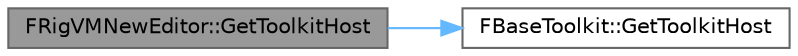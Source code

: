 digraph "FRigVMNewEditor::GetToolkitHost"
{
 // INTERACTIVE_SVG=YES
 // LATEX_PDF_SIZE
  bgcolor="transparent";
  edge [fontname=Helvetica,fontsize=10,labelfontname=Helvetica,labelfontsize=10];
  node [fontname=Helvetica,fontsize=10,shape=box,height=0.2,width=0.4];
  rankdir="LR";
  Node1 [id="Node000001",label="FRigVMNewEditor::GetToolkitHost",height=0.2,width=0.4,color="gray40", fillcolor="grey60", style="filled", fontcolor="black",tooltip=" "];
  Node1 -> Node2 [id="edge1_Node000001_Node000002",color="steelblue1",style="solid",tooltip=" "];
  Node2 [id="Node000002",label="FBaseToolkit::GetToolkitHost",height=0.2,width=0.4,color="grey40", fillcolor="white", style="filled",URL="$da/d37/classFBaseToolkit.html#ae79eb563ff945d87be08e60a84627d02",tooltip=" "];
}
